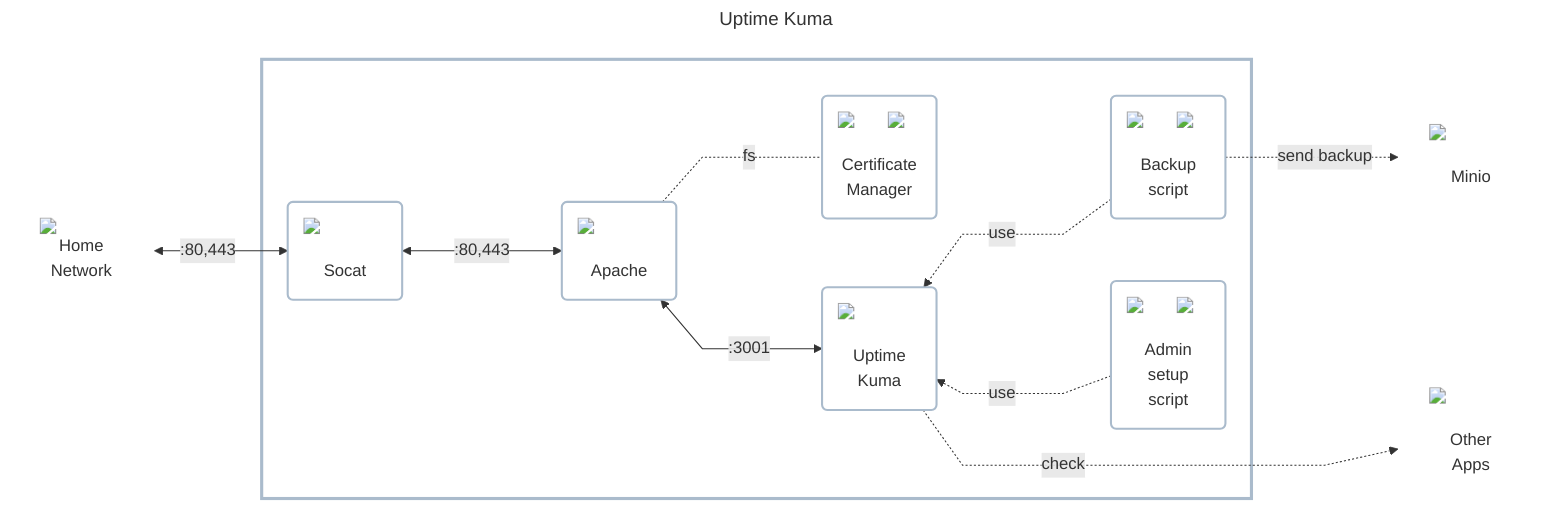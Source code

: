 ---
title: Uptime Kuma
---
%%{ init : { "theme" : "default", "flowchart" : { "curve" : "linear" }}}%%

flowchart LR
    classDef default fill:#00000000,stroke:#00000000,stroke-width:0px;
    classDef component fill:#00000000,stroke:#aabbccff,stroke-width:2px;
    classDef section fill:#00000000,stroke:#aabbccff,stroke-width:3px;

    home_network["<img src='../../../../icons/network.png' style='min-width:80px;max-width:80px' />Home<br />Network"]

    subgraph app_wrapper[" "]
        socket_proxy("<img src='../../../../icons/ingress.png' style='min-width:80px;max-width:80px' /><br />Socat")
        http_proxy("<img src='../../../../icons/apache.png' style='min-width:80px;max-width:80px' /><br />Apache")
        certificate_manager("<img src='../../../../icons/cronjob.png' style='min-width:32px;max-width:32px;position:absolute;top:0;right:0' /><img src='../../../../icons/lets-encrypt.png' style='min-width:80px;max-width:80px' /><br />Certificate<br />Manager")
        app("<img src='../../../../icons/uptime-kuma.png' style='min-width:80px;max-width:80px' /><br />Uptime<br />Kuma")
        script_backup("<img src='../../../../icons/cronjob.png' style='min-width:32px;max-width:32px;position:absolute;top:0;right:0' /><img src='../../../../icons/chromium+playwright.png' style='min-width:80px;max-width:80px' /><br />Backup<br />script")
        script_admin_setup("<img src='../../../../icons/cronjob.png' style='min-width:32px;max-width:32px;position:absolute;top:0;right:0' /><img src='../../../../icons/chromium+playwright.png' style='min-width:80px;max-width:80px' /><br />Admin<br />setup<br />script")

        class app component
        class certificate_manager component
        class http_proxy component
        class script_admin_setup component
        class script_backup component
        class socket_proxy component

        app ~~~ script_backup & script_admin_setup
        socket_proxy <--->|:80,443| http_proxy <--->|:3001| app
        script_backup & script_admin_setup -..->|use| app
        http_proxy -..-|fs| certificate_manager
    end
    class app_wrapper section

    other_apps["<img src='../../../../icons/apps.png' style='min-width:80px;max-width:80px' /><br />Other<br />Apps"]
    s3_database["<img src='../../../../icons/minio.png' style='min-width:80px;max-width:80px' /><br />Minio"]

    home_network <-->|:80,443| socket_proxy
    script_admin_setup ~~~ other_apps
    script_backup -.->|send backup| s3_database
    app -..->|check| other_apps